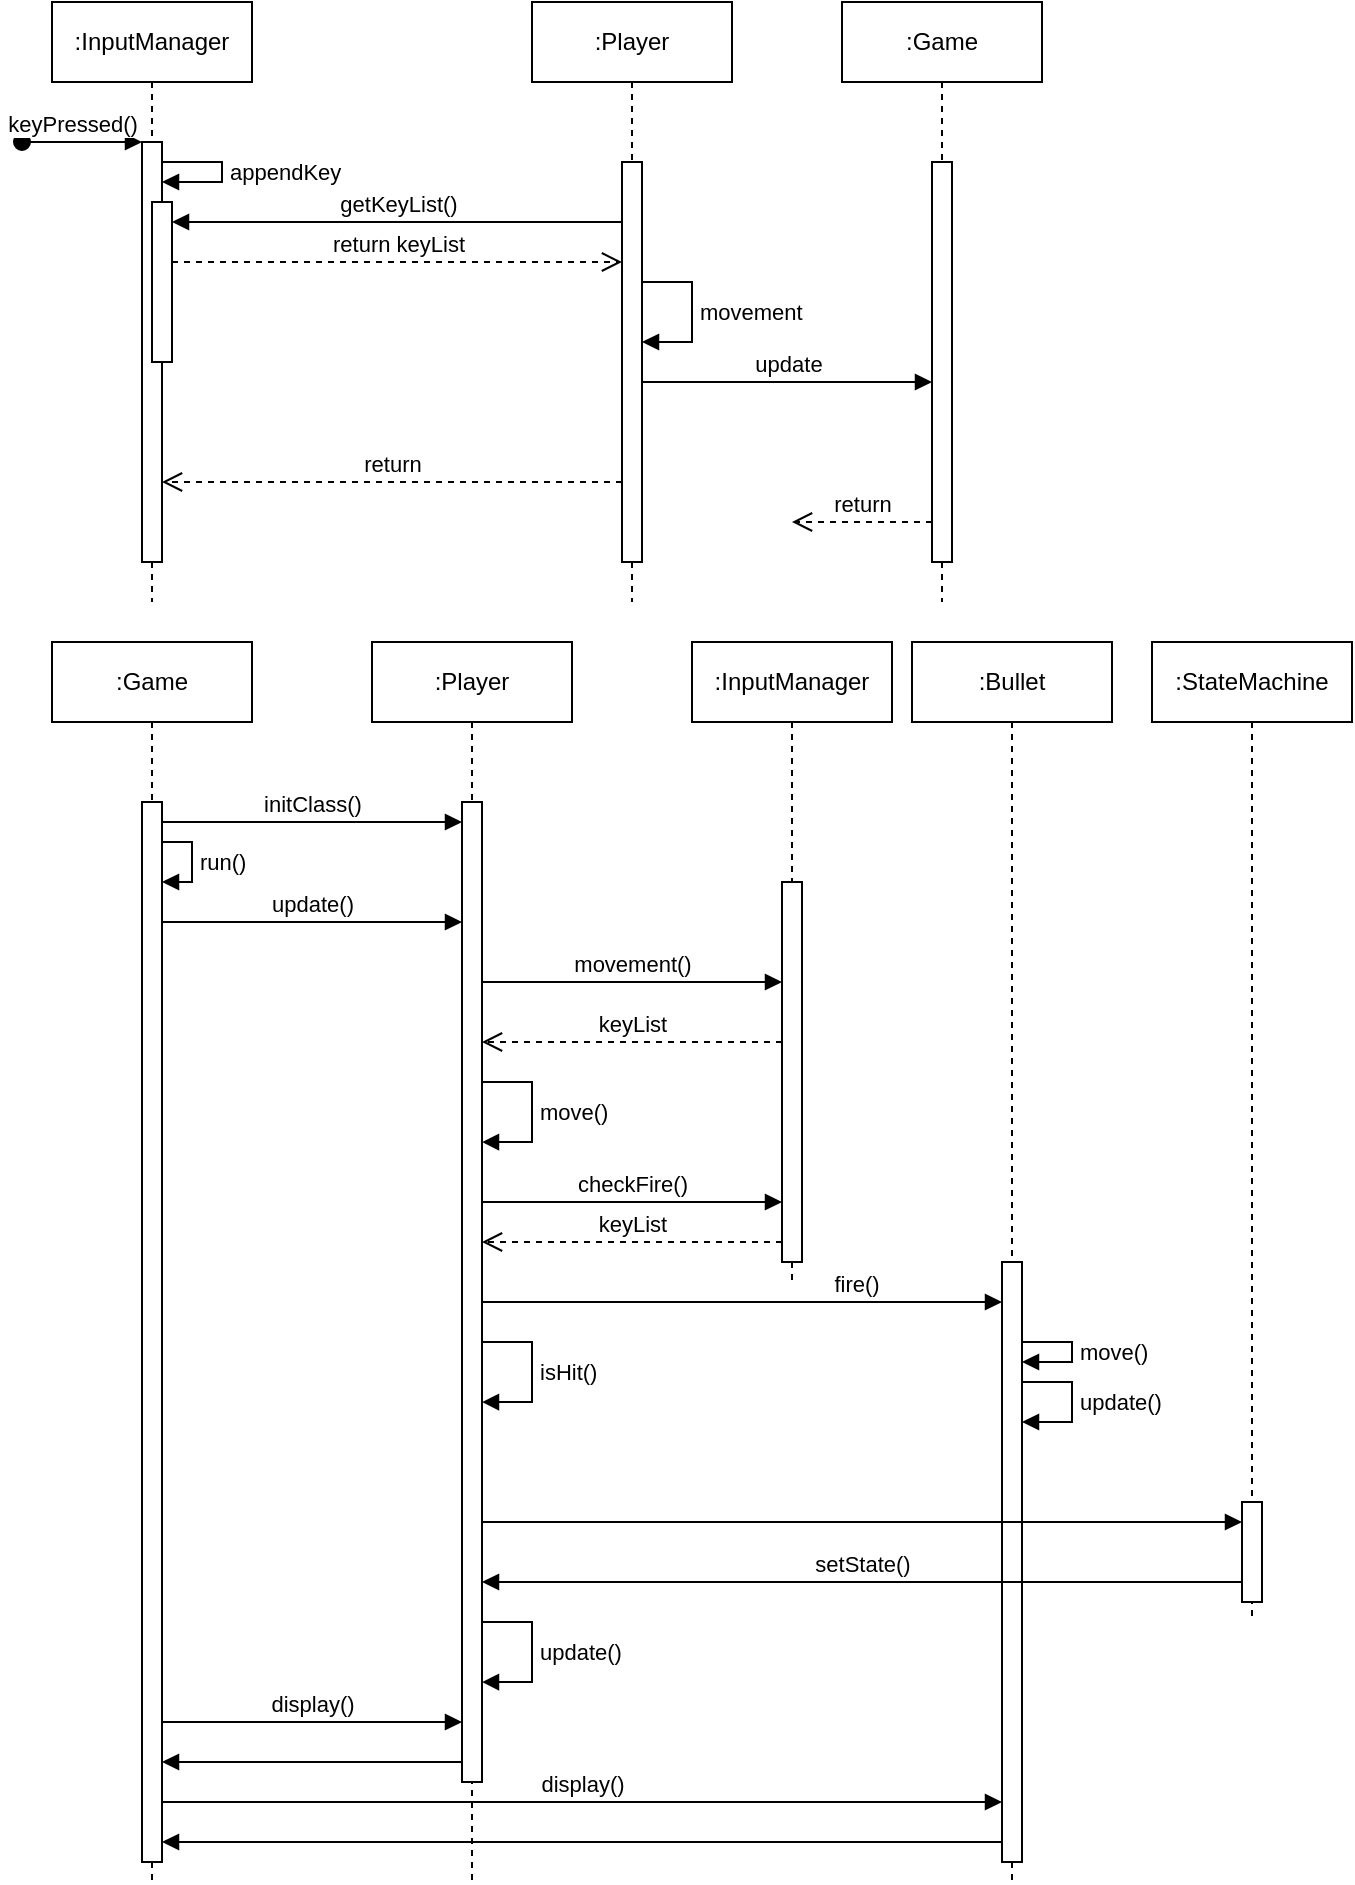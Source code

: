 <mxfile version="21.1.1" type="device">
  <diagram name="Page-1" id="2YBvvXClWsGukQMizWep">
    <mxGraphModel dx="1440" dy="917" grid="1" gridSize="10" guides="1" tooltips="1" connect="1" arrows="1" fold="1" page="1" pageScale="1" pageWidth="850" pageHeight="1100" math="0" shadow="0">
      <root>
        <mxCell id="0" />
        <mxCell id="1" parent="0" />
        <mxCell id="aM9ryv3xv72pqoxQDRHE-1" value=":InputManager" style="shape=umlLifeline;perimeter=lifelinePerimeter;whiteSpace=wrap;html=1;container=0;dropTarget=0;collapsible=0;recursiveResize=0;outlineConnect=0;portConstraint=eastwest;newEdgeStyle={&quot;edgeStyle&quot;:&quot;elbowEdgeStyle&quot;,&quot;elbow&quot;:&quot;vertical&quot;,&quot;curved&quot;:0,&quot;rounded&quot;:0};" parent="1" vertex="1">
          <mxGeometry x="80" y="40" width="100" height="300" as="geometry" />
        </mxCell>
        <mxCell id="aM9ryv3xv72pqoxQDRHE-2" value="" style="html=1;points=[];perimeter=orthogonalPerimeter;outlineConnect=0;targetShapes=umlLifeline;portConstraint=eastwest;newEdgeStyle={&quot;edgeStyle&quot;:&quot;elbowEdgeStyle&quot;,&quot;elbow&quot;:&quot;vertical&quot;,&quot;curved&quot;:0,&quot;rounded&quot;:0};" parent="aM9ryv3xv72pqoxQDRHE-1" vertex="1">
          <mxGeometry x="45" y="70" width="10" height="210" as="geometry" />
        </mxCell>
        <mxCell id="aM9ryv3xv72pqoxQDRHE-3" value="keyPressed()" style="html=1;verticalAlign=bottom;startArrow=oval;endArrow=block;startSize=8;edgeStyle=elbowEdgeStyle;elbow=vertical;curved=0;rounded=0;" parent="aM9ryv3xv72pqoxQDRHE-1" target="aM9ryv3xv72pqoxQDRHE-2" edge="1">
          <mxGeometry x="-0.164" relative="1" as="geometry">
            <mxPoint x="-15" y="70" as="sourcePoint" />
            <mxPoint as="offset" />
          </mxGeometry>
        </mxCell>
        <mxCell id="aM9ryv3xv72pqoxQDRHE-4" value="" style="html=1;points=[];perimeter=orthogonalPerimeter;outlineConnect=0;targetShapes=umlLifeline;portConstraint=eastwest;newEdgeStyle={&quot;edgeStyle&quot;:&quot;elbowEdgeStyle&quot;,&quot;elbow&quot;:&quot;vertical&quot;,&quot;curved&quot;:0,&quot;rounded&quot;:0};" parent="aM9ryv3xv72pqoxQDRHE-1" vertex="1">
          <mxGeometry x="50" y="100" width="10" height="80" as="geometry" />
        </mxCell>
        <mxCell id="wPCIY5RfqBxvuKKY9wf4-3" value="appendKey" style="html=1;align=left;spacingLeft=2;endArrow=block;rounded=0;edgeStyle=orthogonalEdgeStyle;curved=0;rounded=0;" edge="1" target="aM9ryv3xv72pqoxQDRHE-2" parent="aM9ryv3xv72pqoxQDRHE-1">
          <mxGeometry relative="1" as="geometry">
            <mxPoint x="55" y="80" as="sourcePoint" />
            <Array as="points">
              <mxPoint x="85" y="80" />
              <mxPoint x="85" y="90" />
            </Array>
            <mxPoint x="60" y="110.029" as="targetPoint" />
          </mxGeometry>
        </mxCell>
        <mxCell id="aM9ryv3xv72pqoxQDRHE-5" value=":Player" style="shape=umlLifeline;perimeter=lifelinePerimeter;whiteSpace=wrap;html=1;container=0;dropTarget=0;collapsible=0;recursiveResize=0;outlineConnect=0;portConstraint=eastwest;newEdgeStyle={&quot;edgeStyle&quot;:&quot;elbowEdgeStyle&quot;,&quot;elbow&quot;:&quot;vertical&quot;,&quot;curved&quot;:0,&quot;rounded&quot;:0};" parent="1" vertex="1">
          <mxGeometry x="320" y="40" width="100" height="300" as="geometry" />
        </mxCell>
        <mxCell id="aM9ryv3xv72pqoxQDRHE-6" value="" style="html=1;points=[];perimeter=orthogonalPerimeter;outlineConnect=0;targetShapes=umlLifeline;portConstraint=eastwest;newEdgeStyle={&quot;edgeStyle&quot;:&quot;elbowEdgeStyle&quot;,&quot;elbow&quot;:&quot;vertical&quot;,&quot;curved&quot;:0,&quot;rounded&quot;:0};" parent="aM9ryv3xv72pqoxQDRHE-5" vertex="1">
          <mxGeometry x="45" y="80" width="10" height="200" as="geometry" />
        </mxCell>
        <mxCell id="wPCIY5RfqBxvuKKY9wf4-10" value="movement" style="html=1;align=left;spacingLeft=2;endArrow=block;rounded=0;edgeStyle=orthogonalEdgeStyle;curved=0;rounded=0;" edge="1" target="aM9ryv3xv72pqoxQDRHE-6" parent="aM9ryv3xv72pqoxQDRHE-5">
          <mxGeometry relative="1" as="geometry">
            <mxPoint x="55" y="140" as="sourcePoint" />
            <Array as="points">
              <mxPoint x="80" y="140" />
              <mxPoint x="80" y="170" />
            </Array>
            <mxPoint x="55" y="170.029" as="targetPoint" />
          </mxGeometry>
        </mxCell>
        <mxCell id="aM9ryv3xv72pqoxQDRHE-8" value="return" style="html=1;verticalAlign=bottom;endArrow=open;dashed=1;endSize=8;edgeStyle=elbowEdgeStyle;elbow=vertical;curved=0;rounded=0;" parent="1" source="aM9ryv3xv72pqoxQDRHE-6" target="aM9ryv3xv72pqoxQDRHE-2" edge="1">
          <mxGeometry relative="1" as="geometry">
            <mxPoint x="195" y="205" as="targetPoint" />
            <Array as="points">
              <mxPoint x="190" y="280" />
            </Array>
          </mxGeometry>
        </mxCell>
        <mxCell id="aM9ryv3xv72pqoxQDRHE-9" value="getKeyList()" style="html=1;verticalAlign=bottom;endArrow=block;edgeStyle=elbowEdgeStyle;elbow=vertical;curved=0;rounded=0;" parent="1" source="aM9ryv3xv72pqoxQDRHE-6" target="aM9ryv3xv72pqoxQDRHE-4" edge="1">
          <mxGeometry relative="1" as="geometry">
            <mxPoint x="175" y="160" as="sourcePoint" />
            <Array as="points">
              <mxPoint x="190" y="150" />
              <mxPoint x="180" y="160" />
              <mxPoint x="210" y="205" />
              <mxPoint x="190" y="190" />
            </Array>
          </mxGeometry>
        </mxCell>
        <mxCell id="aM9ryv3xv72pqoxQDRHE-10" value="return keyList" style="html=1;verticalAlign=bottom;endArrow=open;dashed=1;endSize=8;edgeStyle=elbowEdgeStyle;elbow=vertical;curved=0;rounded=0;" parent="1" source="aM9ryv3xv72pqoxQDRHE-4" target="aM9ryv3xv72pqoxQDRHE-6" edge="1">
          <mxGeometry relative="1" as="geometry">
            <mxPoint x="175" y="235" as="targetPoint" />
            <Array as="points">
              <mxPoint x="190" y="170" />
              <mxPoint x="200" y="180" />
              <mxPoint x="180" y="230" />
            </Array>
          </mxGeometry>
        </mxCell>
        <mxCell id="wPCIY5RfqBxvuKKY9wf4-6" value="return" style="html=1;verticalAlign=bottom;endArrow=open;dashed=1;endSize=8;edgeStyle=elbowEdgeStyle;elbow=vertical;curved=0;rounded=0;" edge="1" source="wPCIY5RfqBxvuKKY9wf4-4" parent="1">
          <mxGeometry relative="1" as="geometry">
            <mxPoint x="450" y="300" as="targetPoint" />
            <Array as="points">
              <mxPoint x="480" y="300" />
            </Array>
          </mxGeometry>
        </mxCell>
        <mxCell id="wPCIY5RfqBxvuKKY9wf4-8" value=":Game" style="shape=umlLifeline;perimeter=lifelinePerimeter;whiteSpace=wrap;html=1;container=1;dropTarget=0;collapsible=0;recursiveResize=0;outlineConnect=0;portConstraint=eastwest;newEdgeStyle={&quot;edgeStyle&quot;:&quot;elbowEdgeStyle&quot;,&quot;elbow&quot;:&quot;vertical&quot;,&quot;curved&quot;:0,&quot;rounded&quot;:0};" vertex="1" parent="1">
          <mxGeometry x="475" y="40" width="100" height="300" as="geometry" />
        </mxCell>
        <mxCell id="wPCIY5RfqBxvuKKY9wf4-4" value="" style="html=1;points=[];perimeter=orthogonalPerimeter;outlineConnect=0;targetShapes=umlLifeline;portConstraint=eastwest;newEdgeStyle={&quot;edgeStyle&quot;:&quot;elbowEdgeStyle&quot;,&quot;elbow&quot;:&quot;vertical&quot;,&quot;curved&quot;:0,&quot;rounded&quot;:0};" vertex="1" parent="wPCIY5RfqBxvuKKY9wf4-8">
          <mxGeometry x="45" y="80" width="10" height="200" as="geometry" />
        </mxCell>
        <mxCell id="wPCIY5RfqBxvuKKY9wf4-12" value="update" style="html=1;verticalAlign=bottom;endArrow=block;edgeStyle=elbowEdgeStyle;elbow=vertical;curved=0;rounded=0;" edge="1" parent="1" source="aM9ryv3xv72pqoxQDRHE-6">
          <mxGeometry width="80" relative="1" as="geometry">
            <mxPoint x="390" y="230" as="sourcePoint" />
            <mxPoint x="520" y="230" as="targetPoint" />
            <Array as="points">
              <mxPoint x="460" y="230" />
              <mxPoint x="420" y="240" />
              <mxPoint x="470" y="260" />
            </Array>
          </mxGeometry>
        </mxCell>
        <mxCell id="wPCIY5RfqBxvuKKY9wf4-13" value=":Game" style="shape=umlLifeline;perimeter=lifelinePerimeter;whiteSpace=wrap;html=1;container=1;dropTarget=0;collapsible=0;recursiveResize=0;outlineConnect=0;portConstraint=eastwest;newEdgeStyle={&quot;edgeStyle&quot;:&quot;elbowEdgeStyle&quot;,&quot;elbow&quot;:&quot;vertical&quot;,&quot;curved&quot;:0,&quot;rounded&quot;:0};" vertex="1" parent="1">
          <mxGeometry x="80" y="360" width="100" height="620" as="geometry" />
        </mxCell>
        <mxCell id="wPCIY5RfqBxvuKKY9wf4-14" value="" style="html=1;points=[];perimeter=orthogonalPerimeter;outlineConnect=0;targetShapes=umlLifeline;portConstraint=eastwest;newEdgeStyle={&quot;edgeStyle&quot;:&quot;elbowEdgeStyle&quot;,&quot;elbow&quot;:&quot;vertical&quot;,&quot;curved&quot;:0,&quot;rounded&quot;:0};" vertex="1" parent="wPCIY5RfqBxvuKKY9wf4-13">
          <mxGeometry x="45" y="80" width="10" height="530" as="geometry" />
        </mxCell>
        <mxCell id="wPCIY5RfqBxvuKKY9wf4-24" value="run()" style="html=1;align=left;spacingLeft=2;endArrow=block;rounded=0;edgeStyle=orthogonalEdgeStyle;curved=0;rounded=0;" edge="1" target="wPCIY5RfqBxvuKKY9wf4-14" parent="wPCIY5RfqBxvuKKY9wf4-13" source="wPCIY5RfqBxvuKKY9wf4-14">
          <mxGeometry relative="1" as="geometry">
            <mxPoint x="60" y="110" as="sourcePoint" />
            <Array as="points">
              <mxPoint x="70" y="100" />
              <mxPoint x="70" y="120" />
            </Array>
            <mxPoint x="65" y="140.029" as="targetPoint" />
          </mxGeometry>
        </mxCell>
        <mxCell id="wPCIY5RfqBxvuKKY9wf4-15" value="initClass()" style="html=1;verticalAlign=bottom;endArrow=block;edgeStyle=elbowEdgeStyle;elbow=vertical;curved=0;rounded=0;" edge="1" parent="1" source="wPCIY5RfqBxvuKKY9wf4-14" target="wPCIY5RfqBxvuKKY9wf4-18">
          <mxGeometry width="80" relative="1" as="geometry">
            <mxPoint x="160" y="460.14" as="sourcePoint" />
            <mxPoint x="240" y="460.14" as="targetPoint" />
            <Array as="points">
              <mxPoint x="190" y="450" />
            </Array>
          </mxGeometry>
        </mxCell>
        <mxCell id="wPCIY5RfqBxvuKKY9wf4-17" value=":Player" style="shape=umlLifeline;perimeter=lifelinePerimeter;whiteSpace=wrap;html=1;container=1;dropTarget=0;collapsible=0;recursiveResize=0;outlineConnect=0;portConstraint=eastwest;newEdgeStyle={&quot;edgeStyle&quot;:&quot;elbowEdgeStyle&quot;,&quot;elbow&quot;:&quot;vertical&quot;,&quot;curved&quot;:0,&quot;rounded&quot;:0};" vertex="1" parent="1">
          <mxGeometry x="240" y="360" width="100" height="620" as="geometry" />
        </mxCell>
        <mxCell id="wPCIY5RfqBxvuKKY9wf4-18" value="" style="html=1;points=[];perimeter=orthogonalPerimeter;outlineConnect=0;targetShapes=umlLifeline;portConstraint=eastwest;newEdgeStyle={&quot;edgeStyle&quot;:&quot;elbowEdgeStyle&quot;,&quot;elbow&quot;:&quot;vertical&quot;,&quot;curved&quot;:0,&quot;rounded&quot;:0};" vertex="1" parent="wPCIY5RfqBxvuKKY9wf4-17">
          <mxGeometry x="45" y="80" width="10" height="490" as="geometry" />
        </mxCell>
        <mxCell id="wPCIY5RfqBxvuKKY9wf4-25" value="update()" style="html=1;verticalAlign=bottom;endArrow=block;edgeStyle=elbowEdgeStyle;elbow=vertical;curved=0;rounded=0;" edge="1" parent="1" source="wPCIY5RfqBxvuKKY9wf4-14" target="wPCIY5RfqBxvuKKY9wf4-18">
          <mxGeometry width="80" relative="1" as="geometry">
            <mxPoint x="140" y="509.71" as="sourcePoint" />
            <mxPoint x="220" y="509.71" as="targetPoint" />
            <Array as="points">
              <mxPoint x="210" y="500" />
            </Array>
          </mxGeometry>
        </mxCell>
        <mxCell id="wPCIY5RfqBxvuKKY9wf4-26" value=":InputManager" style="shape=umlLifeline;perimeter=lifelinePerimeter;whiteSpace=wrap;html=1;container=1;dropTarget=0;collapsible=0;recursiveResize=0;outlineConnect=0;portConstraint=eastwest;newEdgeStyle={&quot;edgeStyle&quot;:&quot;elbowEdgeStyle&quot;,&quot;elbow&quot;:&quot;vertical&quot;,&quot;curved&quot;:0,&quot;rounded&quot;:0};" vertex="1" parent="1">
          <mxGeometry x="400" y="360" width="100" height="320" as="geometry" />
        </mxCell>
        <mxCell id="wPCIY5RfqBxvuKKY9wf4-27" value="" style="html=1;points=[];perimeter=orthogonalPerimeter;outlineConnect=0;targetShapes=umlLifeline;portConstraint=eastwest;newEdgeStyle={&quot;edgeStyle&quot;:&quot;elbowEdgeStyle&quot;,&quot;elbow&quot;:&quot;vertical&quot;,&quot;curved&quot;:0,&quot;rounded&quot;:0};" vertex="1" parent="wPCIY5RfqBxvuKKY9wf4-26">
          <mxGeometry x="45" y="120" width="10" height="190" as="geometry" />
        </mxCell>
        <mxCell id="wPCIY5RfqBxvuKKY9wf4-28" value="movement()" style="html=1;verticalAlign=bottom;endArrow=block;edgeStyle=elbowEdgeStyle;elbow=vertical;curved=0;rounded=0;" edge="1" parent="1" source="wPCIY5RfqBxvuKKY9wf4-18" target="wPCIY5RfqBxvuKKY9wf4-27">
          <mxGeometry width="80" relative="1" as="geometry">
            <mxPoint x="320" y="530.14" as="sourcePoint" />
            <mxPoint x="400" y="530.14" as="targetPoint" />
            <Array as="points">
              <mxPoint x="440" y="530" />
            </Array>
          </mxGeometry>
        </mxCell>
        <mxCell id="wPCIY5RfqBxvuKKY9wf4-29" value="keyList" style="html=1;verticalAlign=bottom;endArrow=open;dashed=1;endSize=8;edgeStyle=elbowEdgeStyle;elbow=vertical;curved=0;rounded=0;" edge="1" parent="1" source="wPCIY5RfqBxvuKKY9wf4-27" target="wPCIY5RfqBxvuKKY9wf4-18">
          <mxGeometry relative="1" as="geometry">
            <mxPoint x="440" y="550.14" as="sourcePoint" />
            <mxPoint x="300" y="560" as="targetPoint" />
            <Array as="points">
              <mxPoint x="350" y="560" />
              <mxPoint x="310" y="550" />
            </Array>
          </mxGeometry>
        </mxCell>
        <mxCell id="wPCIY5RfqBxvuKKY9wf4-31" value="move()" style="html=1;align=left;spacingLeft=2;endArrow=block;rounded=0;edgeStyle=orthogonalEdgeStyle;curved=0;rounded=0;" edge="1" parent="1">
          <mxGeometry relative="1" as="geometry">
            <mxPoint x="295" y="580" as="sourcePoint" />
            <Array as="points">
              <mxPoint x="320" y="610" />
            </Array>
            <mxPoint x="295" y="610.029" as="targetPoint" />
          </mxGeometry>
        </mxCell>
        <mxCell id="wPCIY5RfqBxvuKKY9wf4-32" value="checkFire()" style="html=1;verticalAlign=bottom;endArrow=block;edgeStyle=elbowEdgeStyle;elbow=vertical;curved=0;rounded=0;" edge="1" parent="1" source="wPCIY5RfqBxvuKKY9wf4-18" target="wPCIY5RfqBxvuKKY9wf4-27">
          <mxGeometry width="80" relative="1" as="geometry">
            <mxPoint x="300" y="640.14" as="sourcePoint" />
            <mxPoint x="380" y="640.14" as="targetPoint" />
            <Array as="points">
              <mxPoint x="390" y="640" />
            </Array>
          </mxGeometry>
        </mxCell>
        <mxCell id="wPCIY5RfqBxvuKKY9wf4-33" value="keyList" style="html=1;verticalAlign=bottom;endArrow=open;dashed=1;endSize=8;edgeStyle=elbowEdgeStyle;elbow=vertical;curved=0;rounded=0;" edge="1" parent="1">
          <mxGeometry relative="1" as="geometry">
            <mxPoint x="445" y="660" as="sourcePoint" />
            <mxPoint x="295" y="660" as="targetPoint" />
            <Array as="points">
              <mxPoint x="350" y="660" />
              <mxPoint x="310" y="650" />
            </Array>
          </mxGeometry>
        </mxCell>
        <mxCell id="wPCIY5RfqBxvuKKY9wf4-34" value=":Bullet" style="shape=umlLifeline;perimeter=lifelinePerimeter;whiteSpace=wrap;html=1;container=1;dropTarget=0;collapsible=0;recursiveResize=0;outlineConnect=0;portConstraint=eastwest;newEdgeStyle={&quot;edgeStyle&quot;:&quot;elbowEdgeStyle&quot;,&quot;elbow&quot;:&quot;vertical&quot;,&quot;curved&quot;:0,&quot;rounded&quot;:0};" vertex="1" parent="1">
          <mxGeometry x="510" y="360" width="100" height="620" as="geometry" />
        </mxCell>
        <mxCell id="wPCIY5RfqBxvuKKY9wf4-35" value="" style="html=1;points=[];perimeter=orthogonalPerimeter;outlineConnect=0;targetShapes=umlLifeline;portConstraint=eastwest;newEdgeStyle={&quot;edgeStyle&quot;:&quot;elbowEdgeStyle&quot;,&quot;elbow&quot;:&quot;vertical&quot;,&quot;curved&quot;:0,&quot;rounded&quot;:0};" vertex="1" parent="wPCIY5RfqBxvuKKY9wf4-34">
          <mxGeometry x="45" y="310" width="10" height="300" as="geometry" />
        </mxCell>
        <mxCell id="wPCIY5RfqBxvuKKY9wf4-49" value="update()" style="html=1;align=left;spacingLeft=2;endArrow=block;rounded=0;edgeStyle=orthogonalEdgeStyle;curved=0;rounded=0;" edge="1" parent="wPCIY5RfqBxvuKKY9wf4-34" source="wPCIY5RfqBxvuKKY9wf4-35" target="wPCIY5RfqBxvuKKY9wf4-35">
          <mxGeometry relative="1" as="geometry">
            <mxPoint x="60" y="390" as="sourcePoint" />
            <Array as="points">
              <mxPoint x="80" y="370" />
              <mxPoint x="70" y="390" />
            </Array>
            <mxPoint x="60" y="420.029" as="targetPoint" />
          </mxGeometry>
        </mxCell>
        <mxCell id="wPCIY5RfqBxvuKKY9wf4-47" value="move()" style="html=1;align=left;spacingLeft=2;endArrow=block;rounded=0;edgeStyle=orthogonalEdgeStyle;curved=0;rounded=0;" edge="1" parent="wPCIY5RfqBxvuKKY9wf4-34" source="wPCIY5RfqBxvuKKY9wf4-35" target="wPCIY5RfqBxvuKKY9wf4-35">
          <mxGeometry relative="1" as="geometry">
            <mxPoint x="110" y="330" as="sourcePoint" />
            <Array as="points">
              <mxPoint x="80" y="350" />
              <mxPoint x="80" y="360" />
            </Array>
            <mxPoint x="110" y="360.029" as="targetPoint" />
          </mxGeometry>
        </mxCell>
        <mxCell id="wPCIY5RfqBxvuKKY9wf4-36" value="fire()" style="html=1;verticalAlign=bottom;endArrow=block;edgeStyle=elbowEdgeStyle;elbow=vertical;curved=0;rounded=0;" edge="1" parent="1" source="wPCIY5RfqBxvuKKY9wf4-18" target="wPCIY5RfqBxvuKKY9wf4-35">
          <mxGeometry x="0.433" width="80" relative="1" as="geometry">
            <mxPoint x="310" y="690.14" as="sourcePoint" />
            <mxPoint x="390" y="690.14" as="targetPoint" />
            <Array as="points">
              <mxPoint x="480" y="690" />
              <mxPoint x="490" y="680" />
            </Array>
            <mxPoint as="offset" />
          </mxGeometry>
        </mxCell>
        <mxCell id="wPCIY5RfqBxvuKKY9wf4-37" value="isHit()" style="html=1;align=left;spacingLeft=2;endArrow=block;rounded=0;edgeStyle=orthogonalEdgeStyle;curved=0;rounded=0;" edge="1" parent="1">
          <mxGeometry relative="1" as="geometry">
            <mxPoint x="295" y="710" as="sourcePoint" />
            <Array as="points">
              <mxPoint x="320" y="740" />
            </Array>
            <mxPoint x="295" y="740.029" as="targetPoint" />
          </mxGeometry>
        </mxCell>
        <mxCell id="wPCIY5RfqBxvuKKY9wf4-38" value=":StateMachine" style="shape=umlLifeline;perimeter=lifelinePerimeter;whiteSpace=wrap;html=1;container=1;dropTarget=0;collapsible=0;recursiveResize=0;outlineConnect=0;portConstraint=eastwest;newEdgeStyle={&quot;edgeStyle&quot;:&quot;elbowEdgeStyle&quot;,&quot;elbow&quot;:&quot;vertical&quot;,&quot;curved&quot;:0,&quot;rounded&quot;:0};" vertex="1" parent="1">
          <mxGeometry x="630" y="360" width="100" height="490" as="geometry" />
        </mxCell>
        <mxCell id="wPCIY5RfqBxvuKKY9wf4-39" value="" style="html=1;points=[];perimeter=orthogonalPerimeter;outlineConnect=0;targetShapes=umlLifeline;portConstraint=eastwest;newEdgeStyle={&quot;edgeStyle&quot;:&quot;elbowEdgeStyle&quot;,&quot;elbow&quot;:&quot;vertical&quot;,&quot;curved&quot;:0,&quot;rounded&quot;:0};" vertex="1" parent="wPCIY5RfqBxvuKKY9wf4-38">
          <mxGeometry x="45" y="430" width="10" height="50" as="geometry" />
        </mxCell>
        <mxCell id="wPCIY5RfqBxvuKKY9wf4-40" value="" style="html=1;verticalAlign=bottom;endArrow=block;edgeStyle=elbowEdgeStyle;elbow=vertical;curved=0;rounded=0;" edge="1" parent="1" source="wPCIY5RfqBxvuKKY9wf4-18" target="wPCIY5RfqBxvuKKY9wf4-39">
          <mxGeometry width="80" relative="1" as="geometry">
            <mxPoint x="300" y="770.14" as="sourcePoint" />
            <mxPoint x="380" y="770.14" as="targetPoint" />
            <Array as="points">
              <mxPoint x="400" y="800" />
              <mxPoint x="570" y="770" />
            </Array>
          </mxGeometry>
        </mxCell>
        <mxCell id="wPCIY5RfqBxvuKKY9wf4-44" value="setState()" style="html=1;verticalAlign=bottom;endArrow=block;edgeStyle=elbowEdgeStyle;elbow=vertical;curved=0;rounded=0;" edge="1" parent="1" source="wPCIY5RfqBxvuKKY9wf4-39" target="wPCIY5RfqBxvuKKY9wf4-18">
          <mxGeometry width="80" relative="1" as="geometry">
            <mxPoint x="440" y="870" as="sourcePoint" />
            <mxPoint x="390" y="870" as="targetPoint" />
            <Array as="points">
              <mxPoint x="400" y="830" />
              <mxPoint x="590" y="810" />
              <mxPoint x="600" y="820" />
              <mxPoint x="640" y="840" />
            </Array>
          </mxGeometry>
        </mxCell>
        <mxCell id="wPCIY5RfqBxvuKKY9wf4-45" value="display()" style="html=1;verticalAlign=bottom;endArrow=block;edgeStyle=elbowEdgeStyle;elbow=vertical;curved=0;rounded=0;" edge="1" parent="1" source="wPCIY5RfqBxvuKKY9wf4-14" target="wPCIY5RfqBxvuKKY9wf4-18">
          <mxGeometry width="80" relative="1" as="geometry">
            <mxPoint x="140" y="840" as="sourcePoint" />
            <mxPoint x="220" y="840" as="targetPoint" />
            <Array as="points">
              <mxPoint x="240" y="900" />
            </Array>
          </mxGeometry>
        </mxCell>
        <mxCell id="wPCIY5RfqBxvuKKY9wf4-46" value="update()" style="html=1;align=left;spacingLeft=2;endArrow=block;rounded=0;edgeStyle=orthogonalEdgeStyle;curved=0;rounded=0;" edge="1" parent="1">
          <mxGeometry relative="1" as="geometry">
            <mxPoint x="295" y="850" as="sourcePoint" />
            <Array as="points">
              <mxPoint x="320" y="880" />
            </Array>
            <mxPoint x="295" y="880.029" as="targetPoint" />
          </mxGeometry>
        </mxCell>
        <mxCell id="wPCIY5RfqBxvuKKY9wf4-51" value="display()" style="html=1;verticalAlign=bottom;endArrow=block;edgeStyle=elbowEdgeStyle;elbow=vertical;curved=0;rounded=0;" edge="1" parent="1" source="wPCIY5RfqBxvuKKY9wf4-14" target="wPCIY5RfqBxvuKKY9wf4-35">
          <mxGeometry width="80" relative="1" as="geometry">
            <mxPoint x="145" y="920" as="sourcePoint" />
            <mxPoint x="295" y="920" as="targetPoint" />
            <Array as="points">
              <mxPoint x="240" y="940" />
              <mxPoint x="250" y="920" />
            </Array>
          </mxGeometry>
        </mxCell>
        <mxCell id="wPCIY5RfqBxvuKKY9wf4-52" value="" style="html=1;verticalAlign=bottom;endArrow=block;edgeStyle=elbowEdgeStyle;elbow=vertical;curved=0;rounded=0;" edge="1" parent="1" source="wPCIY5RfqBxvuKKY9wf4-18" target="wPCIY5RfqBxvuKKY9wf4-14">
          <mxGeometry x="0.492" width="80" relative="1" as="geometry">
            <mxPoint x="180" y="850.24" as="sourcePoint" />
            <mxPoint x="260" y="850.24" as="targetPoint" />
            <Array as="points">
              <mxPoint x="220" y="920" />
              <mxPoint x="280" y="850" />
            </Array>
            <mxPoint as="offset" />
          </mxGeometry>
        </mxCell>
        <mxCell id="wPCIY5RfqBxvuKKY9wf4-53" value="" style="html=1;verticalAlign=bottom;endArrow=block;edgeStyle=elbowEdgeStyle;elbow=vertical;curved=0;rounded=0;" edge="1" parent="1" source="wPCIY5RfqBxvuKKY9wf4-35" target="wPCIY5RfqBxvuKKY9wf4-14">
          <mxGeometry x="0.492" width="80" relative="1" as="geometry">
            <mxPoint x="310" y="960" as="sourcePoint" />
            <mxPoint x="160" y="960" as="targetPoint" />
            <Array as="points">
              <mxPoint x="245" y="960" />
              <mxPoint x="305" y="890" />
            </Array>
            <mxPoint as="offset" />
          </mxGeometry>
        </mxCell>
      </root>
    </mxGraphModel>
  </diagram>
</mxfile>
